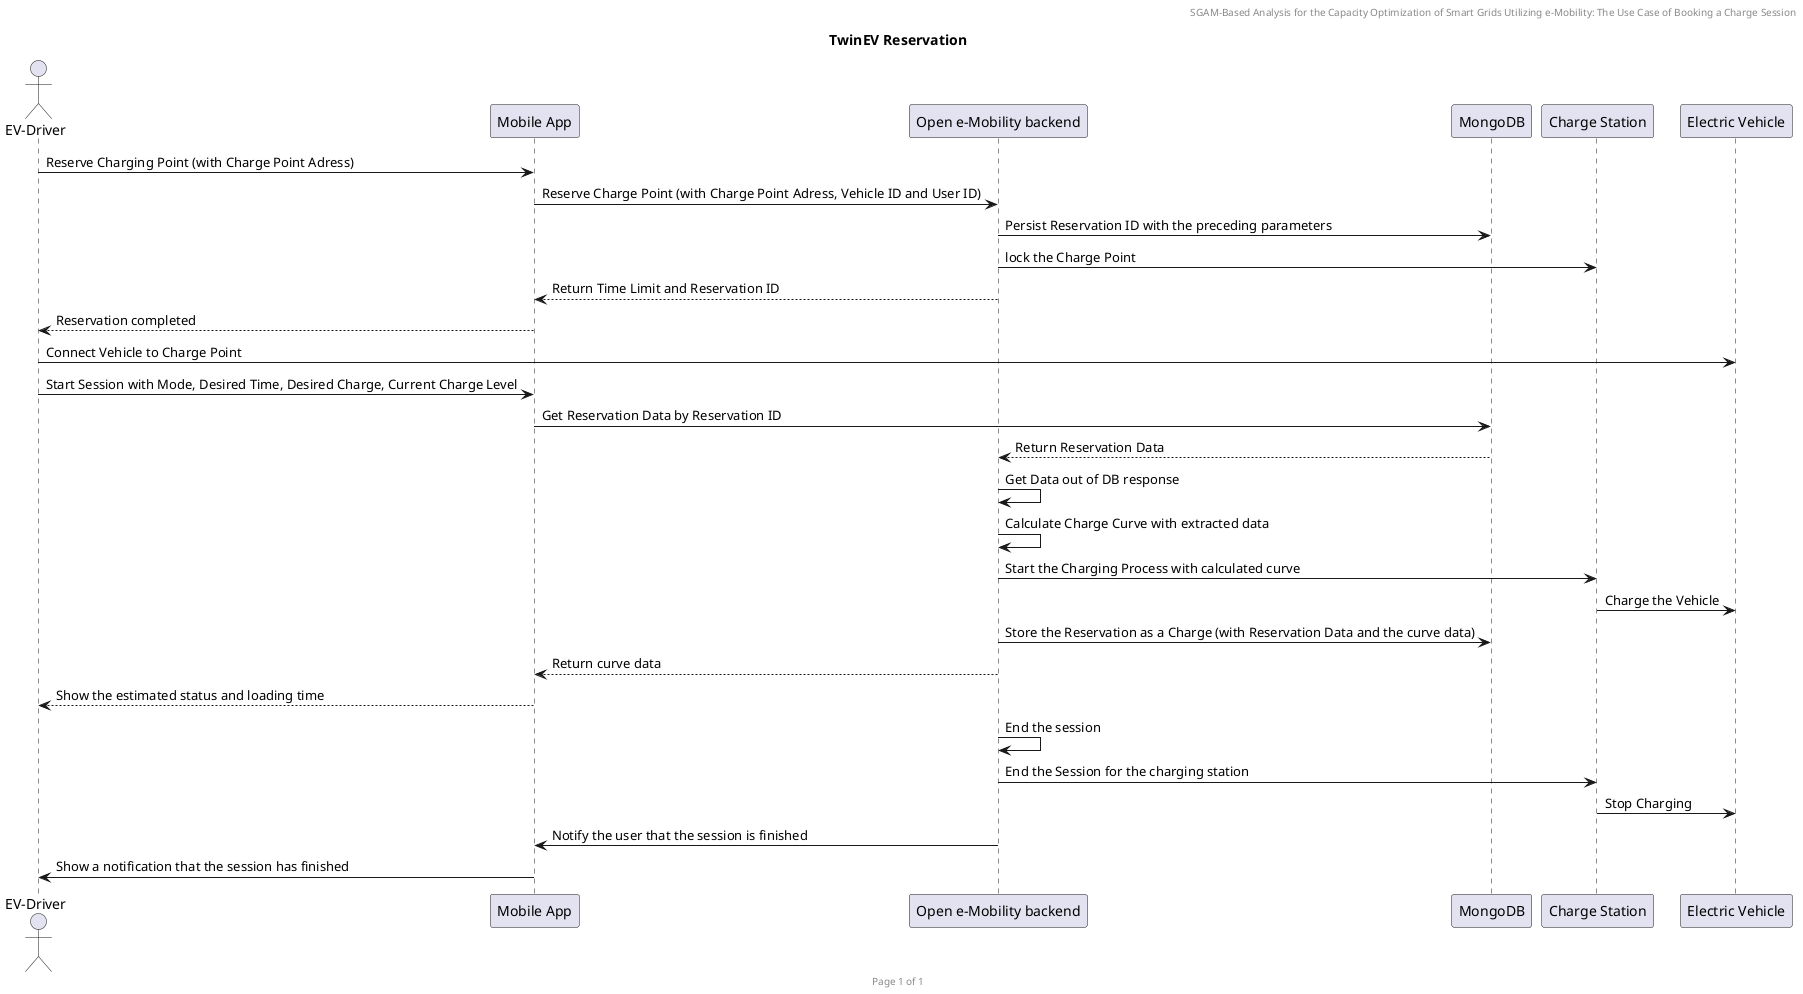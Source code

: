 @startuml

title TwinEV Reservation
header SGAM-Based Analysis for the Capacity Optimization of Smart Grids Utilizing e-Mobility: The Use Case of Booking a Charge Session
footer Page %page% of %lastpage%

actor "EV-Driver" as user
participant "Mobile App" as mobile
participant "Open e-Mobility backend" as backend
participant "MongoDB" as db
participant "Charge Station" as cs
participant "Electric Vehicle" as ev

user -> mobile: Reserve Charging Point (with Charge Point Adress)
mobile -> backend: Reserve Charge Point (with Charge Point Adress, Vehicle ID and User ID)
backend -> db: Persist Reservation ID with the preceding parameters
backend -> cs: lock the Charge Point
backend --> mobile: Return Time Limit and Reservation ID
mobile --> user: Reservation completed

user -> ev: Connect Vehicle to Charge Point
user -> mobile: Start Session with Mode, Desired Time, Desired Charge, Current Charge Level
mobile -> db: Get Reservation Data by Reservation ID
db --> backend: Return Reservation Data
backend -> backend: Get Data out of DB response
backend -> backend: Calculate Charge Curve with extracted data
backend -> cs: Start the Charging Process with calculated curve
cs -> ev: Charge the Vehicle
backend -> db: Store the Reservation as a Charge (with Reservation Data and the curve data)
backend --> mobile: Return curve data
mobile --> user: Show the estimated status and loading time
backend -> backend: End the session
backend -> cs: End the Session for the charging station
cs -> ev: Stop Charging
backend -> mobile: Notify the user that the session is finished
mobile -> user: Show a notification that the session has finished

@enduml
